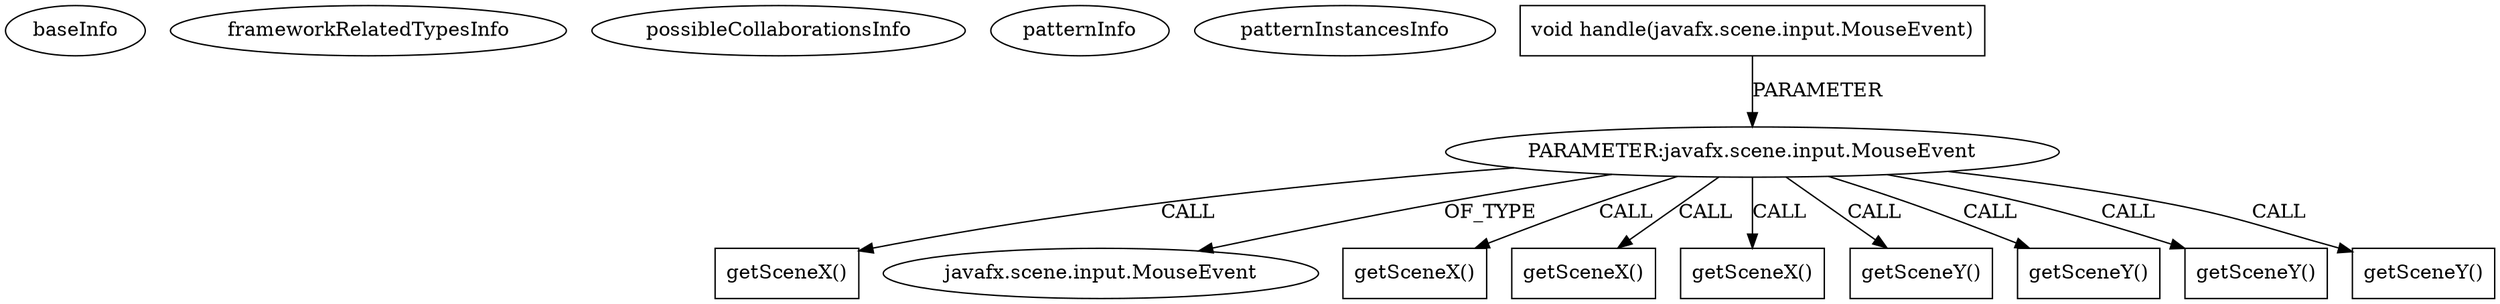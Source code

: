 digraph {
baseInfo[graphId=266,category="pattern",isAnonymous=false,possibleRelation=false]
frameworkRelatedTypesInfo[]
possibleCollaborationsInfo[]
patternInfo[frequency=2.0,patternRootClient=null]
patternInstancesInfo[0="mrempala-sp~/mrempala-sp/sp-master/src/application/VcPtVisualSchematicView.java~void drawUniverseVisual()~3692",1="indysvision-EatWorldEditor~/indysvision-EatWorldEditor/EatWorldEditor-master/src/com/indyvision/eatworld/editor/handlers/BorderHandler.java~BorderHandler~3192"]
8[label="PARAMETER:javafx.scene.input.MouseEvent",vertexType="PARAMETER_DECLARATION",isFrameworkType=false]
17[label="getSceneX()",vertexType="INSIDE_CALL",isFrameworkType=false,shape=box]
9[label="javafx.scene.input.MouseEvent",vertexType="FRAMEWORK_CLASS_TYPE",isFrameworkType=false]
24[label="getSceneX()",vertexType="INSIDE_CALL",isFrameworkType=false,shape=box]
36[label="getSceneX()",vertexType="INSIDE_CALL",isFrameworkType=false,shape=box]
51[label="getSceneX()",vertexType="INSIDE_CALL",isFrameworkType=false,shape=box]
29[label="getSceneY()",vertexType="INSIDE_CALL",isFrameworkType=false,shape=box]
19[label="getSceneY()",vertexType="INSIDE_CALL",isFrameworkType=false,shape=box]
56[label="getSceneY()",vertexType="INSIDE_CALL",isFrameworkType=false,shape=box]
38[label="getSceneY()",vertexType="INSIDE_CALL",isFrameworkType=false,shape=box]
7[label="void handle(javafx.scene.input.MouseEvent)",vertexType="OVERRIDING_METHOD_DECLARATION",isFrameworkType=false,shape=box]
8->24[label="CALL"]
8->17[label="CALL"]
8->19[label="CALL"]
8->38[label="CALL"]
8->9[label="OF_TYPE"]
8->36[label="CALL"]
7->8[label="PARAMETER"]
8->29[label="CALL"]
8->56[label="CALL"]
8->51[label="CALL"]
}
